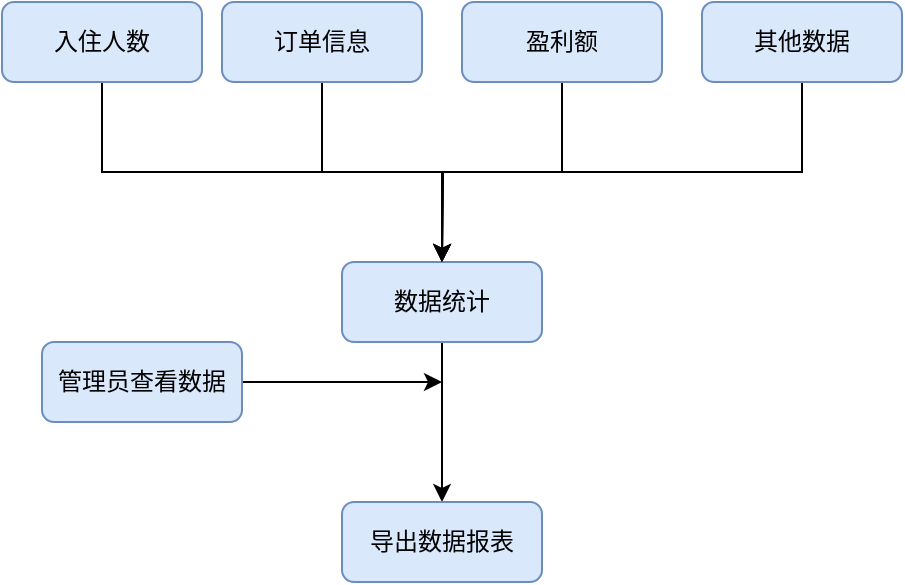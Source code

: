 <mxfile version="14.8.4" type="device"><diagram id="yUl0bezXIWu1ZJnETPJr" name="Page-1"><mxGraphModel dx="981" dy="540" grid="1" gridSize="10" guides="1" tooltips="1" connect="1" arrows="1" fold="1" page="1" pageScale="1" pageWidth="827" pageHeight="1169" math="0" shadow="0"><root><mxCell id="0"/><mxCell id="1" parent="0"/><mxCell id="I3kdB_eBhbKruBHgMx2m-17" style="edgeStyle=orthogonalEdgeStyle;rounded=0;orthogonalLoop=1;jettySize=auto;html=1;exitX=0.5;exitY=1;exitDx=0;exitDy=0;" edge="1" parent="1" source="I3kdB_eBhbKruBHgMx2m-3"><mxGeometry relative="1" as="geometry"><mxPoint x="390" y="360" as="targetPoint"/></mxGeometry></mxCell><mxCell id="I3kdB_eBhbKruBHgMx2m-3" value="&lt;font style=&quot;vertical-align: inherit&quot;&gt;&lt;font style=&quot;vertical-align: inherit&quot;&gt;&lt;font style=&quot;vertical-align: inherit&quot;&gt;&lt;font style=&quot;vertical-align: inherit&quot;&gt;&lt;font style=&quot;vertical-align: inherit&quot;&gt;&lt;font style=&quot;vertical-align: inherit&quot;&gt;数据统计&lt;/font&gt;&lt;/font&gt;&lt;/font&gt;&lt;/font&gt;&lt;/font&gt;&lt;/font&gt;" style="rounded=1;whiteSpace=wrap;html=1;fontSize=12;glass=0;strokeWidth=1;shadow=0;fillColor=#dae8fc;strokeColor=#6c8ebf;" vertex="1" parent="1"><mxGeometry x="340" y="240" width="100" height="40" as="geometry"/></mxCell><mxCell id="I3kdB_eBhbKruBHgMx2m-6" value="导出数据报表" style="rounded=1;whiteSpace=wrap;html=1;fontSize=12;glass=0;strokeWidth=1;shadow=0;fillColor=#dae8fc;strokeColor=#6c8ebf;" vertex="1" parent="1"><mxGeometry x="340" y="360" width="100" height="40" as="geometry"/></mxCell><mxCell id="I3kdB_eBhbKruBHgMx2m-18" style="edgeStyle=orthogonalEdgeStyle;rounded=0;orthogonalLoop=1;jettySize=auto;html=1;exitX=0.5;exitY=1;exitDx=0;exitDy=0;" edge="1" parent="1" source="I3kdB_eBhbKruBHgMx2m-7" target="I3kdB_eBhbKruBHgMx2m-3"><mxGeometry relative="1" as="geometry"/></mxCell><mxCell id="I3kdB_eBhbKruBHgMx2m-7" value="入住人数" style="rounded=1;whiteSpace=wrap;html=1;fontSize=12;glass=0;strokeWidth=1;shadow=0;fillColor=#dae8fc;strokeColor=#6c8ebf;" vertex="1" parent="1"><mxGeometry x="170" y="110" width="100" height="40" as="geometry"/></mxCell><mxCell id="I3kdB_eBhbKruBHgMx2m-21" style="edgeStyle=orthogonalEdgeStyle;rounded=0;orthogonalLoop=1;jettySize=auto;html=1;exitX=0.5;exitY=1;exitDx=0;exitDy=0;" edge="1" parent="1" source="I3kdB_eBhbKruBHgMx2m-8"><mxGeometry relative="1" as="geometry"><mxPoint x="390" y="240" as="targetPoint"/></mxGeometry></mxCell><mxCell id="I3kdB_eBhbKruBHgMx2m-8" value="订单信息" style="rounded=1;whiteSpace=wrap;html=1;fontSize=12;glass=0;strokeWidth=1;shadow=0;fillColor=#dae8fc;strokeColor=#6c8ebf;" vertex="1" parent="1"><mxGeometry x="280" y="110" width="100" height="40" as="geometry"/></mxCell><mxCell id="I3kdB_eBhbKruBHgMx2m-20" style="edgeStyle=orthogonalEdgeStyle;rounded=0;orthogonalLoop=1;jettySize=auto;html=1;exitX=0.5;exitY=1;exitDx=0;exitDy=0;entryX=0.5;entryY=0;entryDx=0;entryDy=0;" edge="1" parent="1" source="I3kdB_eBhbKruBHgMx2m-9" target="I3kdB_eBhbKruBHgMx2m-3"><mxGeometry relative="1" as="geometry"/></mxCell><mxCell id="I3kdB_eBhbKruBHgMx2m-9" value="盈利额" style="rounded=1;whiteSpace=wrap;html=1;fontSize=12;glass=0;strokeWidth=1;shadow=0;fillColor=#dae8fc;strokeColor=#6c8ebf;" vertex="1" parent="1"><mxGeometry x="400" y="110" width="100" height="40" as="geometry"/></mxCell><mxCell id="I3kdB_eBhbKruBHgMx2m-19" style="edgeStyle=orthogonalEdgeStyle;rounded=0;orthogonalLoop=1;jettySize=auto;html=1;exitX=0.5;exitY=1;exitDx=0;exitDy=0;" edge="1" parent="1" source="I3kdB_eBhbKruBHgMx2m-10"><mxGeometry relative="1" as="geometry"><mxPoint x="390" y="240" as="targetPoint"/></mxGeometry></mxCell><mxCell id="I3kdB_eBhbKruBHgMx2m-10" value="其他数据" style="rounded=1;whiteSpace=wrap;html=1;fontSize=12;glass=0;strokeWidth=1;shadow=0;fillColor=#dae8fc;strokeColor=#6c8ebf;" vertex="1" parent="1"><mxGeometry x="520" y="110" width="100" height="40" as="geometry"/></mxCell><mxCell id="I3kdB_eBhbKruBHgMx2m-16" style="edgeStyle=orthogonalEdgeStyle;rounded=0;orthogonalLoop=1;jettySize=auto;html=1;exitX=1;exitY=0.5;exitDx=0;exitDy=0;" edge="1" parent="1" source="I3kdB_eBhbKruBHgMx2m-15"><mxGeometry relative="1" as="geometry"><mxPoint x="390" y="300" as="targetPoint"/></mxGeometry></mxCell><mxCell id="I3kdB_eBhbKruBHgMx2m-15" value="&lt;font style=&quot;vertical-align: inherit&quot;&gt;&lt;font style=&quot;vertical-align: inherit&quot;&gt;&lt;font style=&quot;vertical-align: inherit&quot;&gt;&lt;font style=&quot;vertical-align: inherit&quot;&gt;&lt;font style=&quot;vertical-align: inherit&quot;&gt;&lt;font style=&quot;vertical-align: inherit&quot;&gt;&lt;font style=&quot;vertical-align: inherit&quot;&gt;&lt;font style=&quot;vertical-align: inherit&quot;&gt;管理员查看数据&lt;/font&gt;&lt;/font&gt;&lt;/font&gt;&lt;/font&gt;&lt;/font&gt;&lt;/font&gt;&lt;/font&gt;&lt;/font&gt;" style="rounded=1;whiteSpace=wrap;html=1;fontSize=12;glass=0;strokeWidth=1;shadow=0;fillColor=#dae8fc;strokeColor=#6c8ebf;" vertex="1" parent="1"><mxGeometry x="190" y="280" width="100" height="40" as="geometry"/></mxCell></root></mxGraphModel></diagram></mxfile>